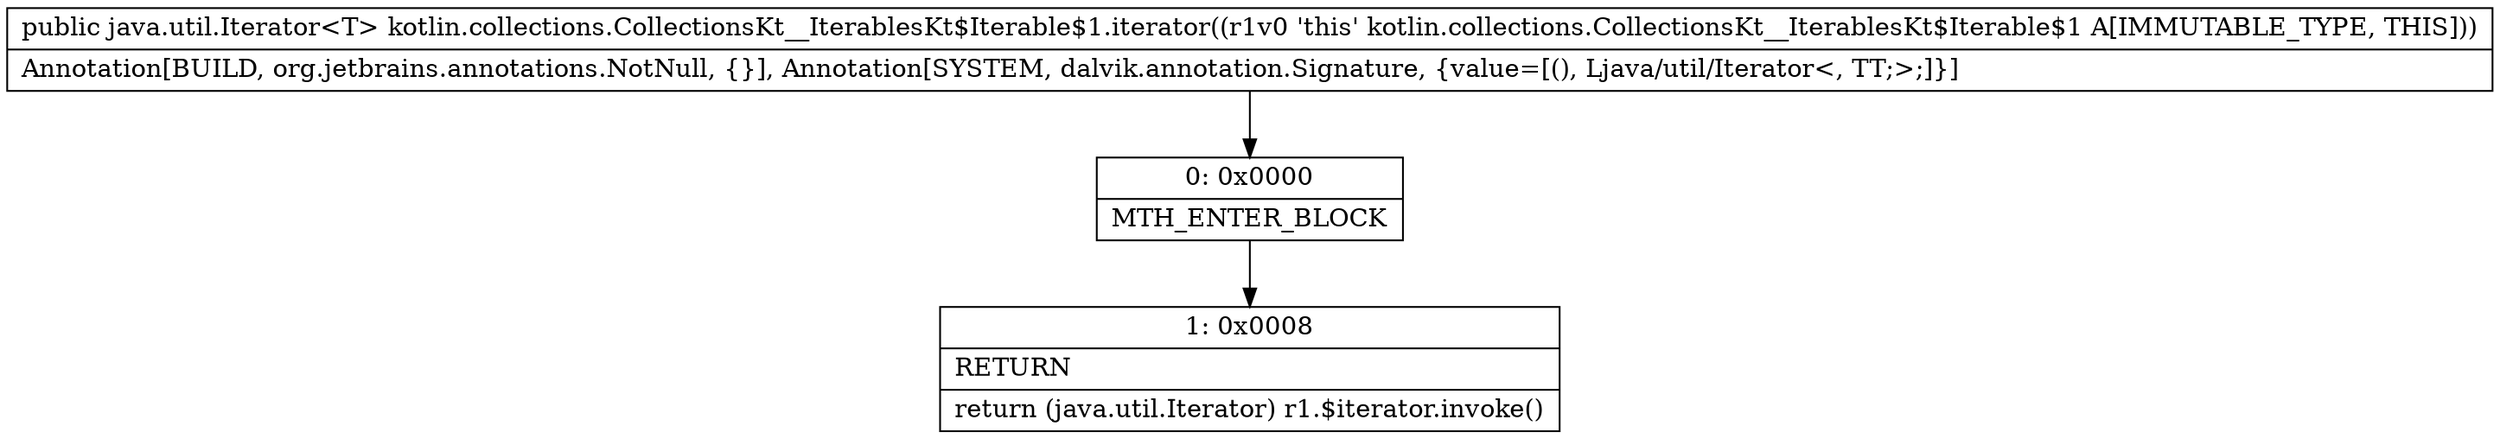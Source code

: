 digraph "CFG forkotlin.collections.CollectionsKt__IterablesKt$Iterable$1.iterator()Ljava\/util\/Iterator;" {
Node_0 [shape=record,label="{0\:\ 0x0000|MTH_ENTER_BLOCK\l}"];
Node_1 [shape=record,label="{1\:\ 0x0008|RETURN\l|return (java.util.Iterator) r1.$iterator.invoke()\l}"];
MethodNode[shape=record,label="{public java.util.Iterator\<T\> kotlin.collections.CollectionsKt__IterablesKt$Iterable$1.iterator((r1v0 'this' kotlin.collections.CollectionsKt__IterablesKt$Iterable$1 A[IMMUTABLE_TYPE, THIS]))  | Annotation[BUILD, org.jetbrains.annotations.NotNull, \{\}], Annotation[SYSTEM, dalvik.annotation.Signature, \{value=[(), Ljava\/util\/Iterator\<, TT;\>;]\}]\l}"];
MethodNode -> Node_0;
Node_0 -> Node_1;
}

